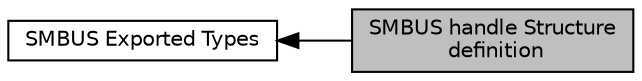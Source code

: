 digraph "SMBUS handle Structure definition"
{
  edge [fontname="Helvetica",fontsize="10",labelfontname="Helvetica",labelfontsize="10"];
  node [fontname="Helvetica",fontsize="10",shape=record];
  rankdir=LR;
  Node1 [label="SMBUS Exported Types",height=0.2,width=0.4,color="black", fillcolor="white", style="filled",URL="$group___s_m_b_u_s___exported___types.html"];
  Node0 [label="SMBUS handle Structure\l definition",height=0.2,width=0.4,color="black", fillcolor="grey75", style="filled", fontcolor="black"];
  Node1->Node0 [shape=plaintext, dir="back", style="solid"];
}
